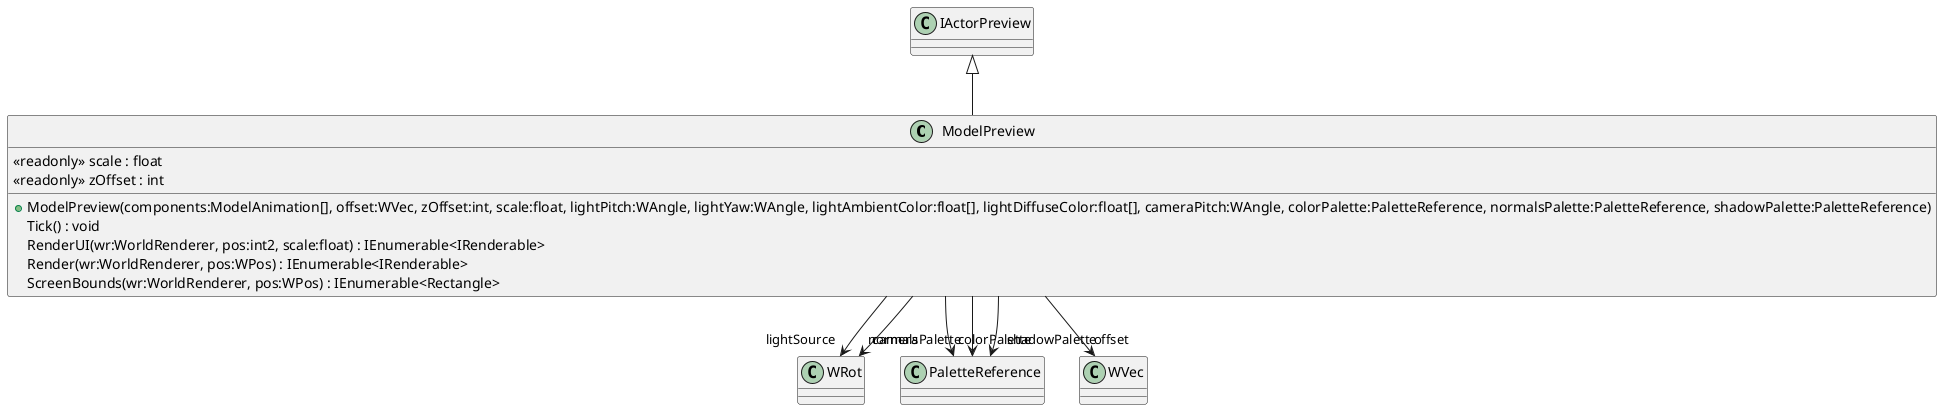 @startuml
class ModelPreview {
    <<readonly>> scale : float
    <<readonly>> zOffset : int
    + ModelPreview(components:ModelAnimation[], offset:WVec, zOffset:int, scale:float, lightPitch:WAngle, lightYaw:WAngle, lightAmbientColor:float[], lightDiffuseColor:float[], cameraPitch:WAngle, colorPalette:PaletteReference, normalsPalette:PaletteReference, shadowPalette:PaletteReference)
    Tick() : void
    RenderUI(wr:WorldRenderer, pos:int2, scale:float) : IEnumerable<IRenderable>
    Render(wr:WorldRenderer, pos:WPos) : IEnumerable<IRenderable>
    ScreenBounds(wr:WorldRenderer, pos:WPos) : IEnumerable<Rectangle>
}
IActorPreview <|-- ModelPreview
ModelPreview --> "lightSource" WRot
ModelPreview --> "camera" WRot
ModelPreview --> "colorPalette" PaletteReference
ModelPreview --> "normalsPalette" PaletteReference
ModelPreview --> "shadowPalette" PaletteReference
ModelPreview --> "offset" WVec
@enduml
